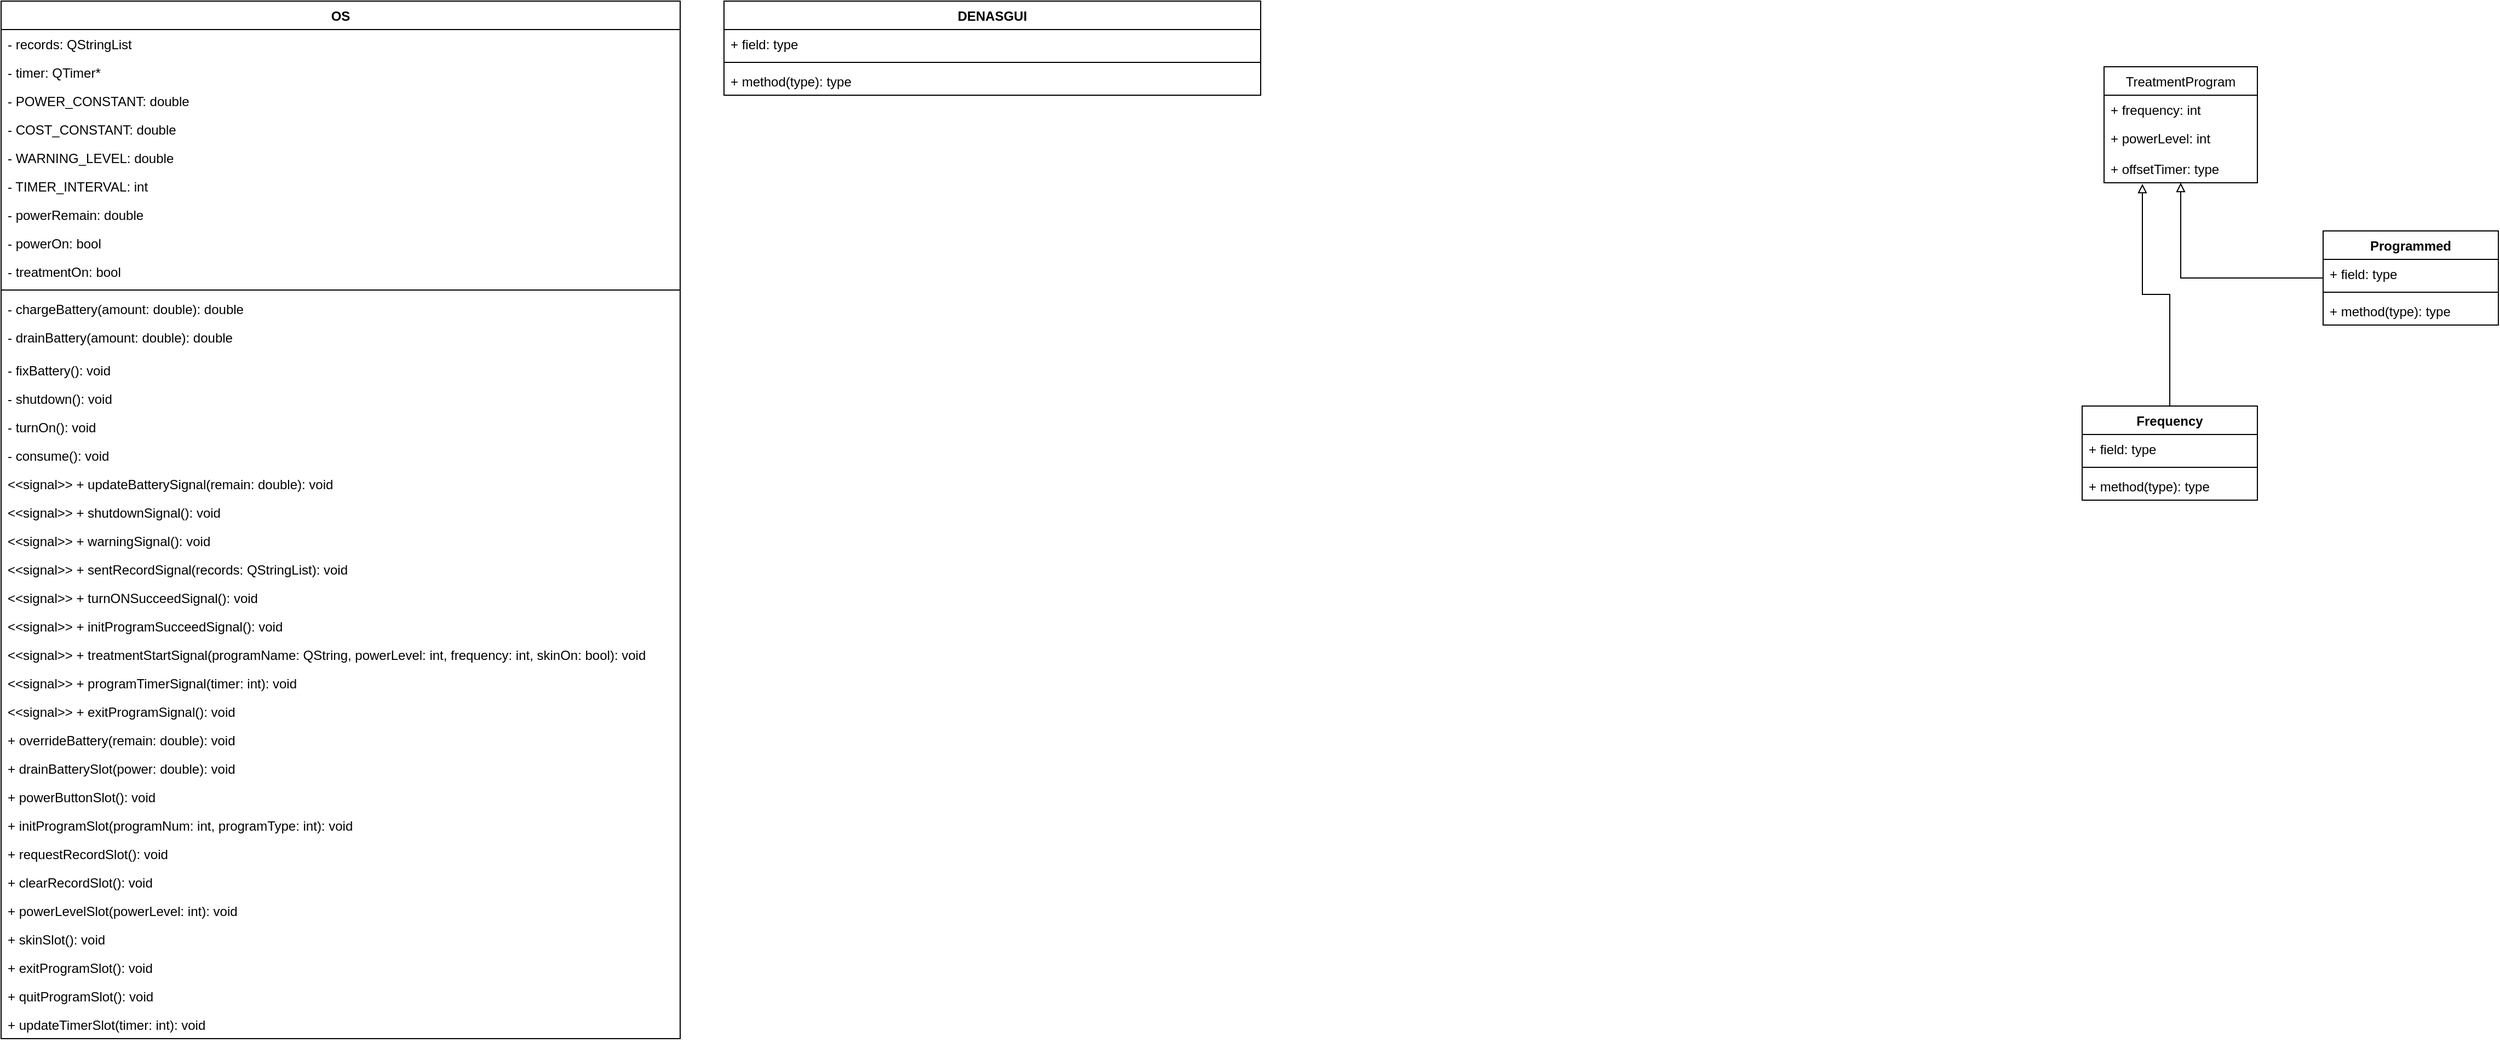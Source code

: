 <mxfile version="14.6.0" type="github">
  <diagram id="hlfqywLwCxhnhgCCT2zA" name="Page-1">
    <mxGraphModel dx="1491" dy="512" grid="1" gridSize="10" guides="1" tooltips="1" connect="1" arrows="1" fold="1" page="1" pageScale="1" pageWidth="827" pageHeight="1169" math="0" shadow="0">
      <root>
        <mxCell id="0" />
        <mxCell id="1" parent="0" />
        <mxCell id="2i6f_pU243hWTDEsExSb-6" value="OS" style="swimlane;fontStyle=1;align=center;verticalAlign=top;childLayout=stackLayout;horizontal=1;startSize=26;horizontalStack=0;resizeParent=1;resizeParentMax=0;resizeLast=0;collapsible=1;marginBottom=0;" parent="1" vertex="1">
          <mxGeometry x="60" y="60" width="620" height="948" as="geometry" />
        </mxCell>
        <mxCell id="6Ex3THZ8hztv9J3nGQ2k-1" value="- records: QStringList" style="text;strokeColor=none;fillColor=none;align=left;verticalAlign=top;spacingLeft=4;spacingRight=4;overflow=hidden;rotatable=0;points=[[0,0.5],[1,0.5]];portConstraint=eastwest;" parent="2i6f_pU243hWTDEsExSb-6" vertex="1">
          <mxGeometry y="26" width="620" height="26" as="geometry" />
        </mxCell>
        <mxCell id="wWTn0fQBB8vopCXBrPZ8-14" value="- timer: QTimer*" style="text;strokeColor=none;fillColor=none;align=left;verticalAlign=top;spacingLeft=4;spacingRight=4;overflow=hidden;rotatable=0;points=[[0,0.5],[1,0.5]];portConstraint=eastwest;" parent="2i6f_pU243hWTDEsExSb-6" vertex="1">
          <mxGeometry y="52" width="620" height="26" as="geometry" />
        </mxCell>
        <mxCell id="wWTn0fQBB8vopCXBrPZ8-8" value="- POWER_CONSTANT: double" style="text;strokeColor=none;fillColor=none;align=left;verticalAlign=top;spacingLeft=4;spacingRight=4;overflow=hidden;rotatable=0;points=[[0,0.5],[1,0.5]];portConstraint=eastwest;" parent="2i6f_pU243hWTDEsExSb-6" vertex="1">
          <mxGeometry y="78" width="620" height="26" as="geometry" />
        </mxCell>
        <mxCell id="wWTn0fQBB8vopCXBrPZ8-11" value="- COST_CONSTANT: double" style="text;strokeColor=none;fillColor=none;align=left;verticalAlign=top;spacingLeft=4;spacingRight=4;overflow=hidden;rotatable=0;points=[[0,0.5],[1,0.5]];portConstraint=eastwest;" parent="2i6f_pU243hWTDEsExSb-6" vertex="1">
          <mxGeometry y="104" width="620" height="26" as="geometry" />
        </mxCell>
        <mxCell id="wWTn0fQBB8vopCXBrPZ8-12" value="- WARNING_LEVEL: double" style="text;strokeColor=none;fillColor=none;align=left;verticalAlign=top;spacingLeft=4;spacingRight=4;overflow=hidden;rotatable=0;points=[[0,0.5],[1,0.5]];portConstraint=eastwest;" parent="2i6f_pU243hWTDEsExSb-6" vertex="1">
          <mxGeometry y="130" width="620" height="26" as="geometry" />
        </mxCell>
        <mxCell id="wWTn0fQBB8vopCXBrPZ8-13" value="- TIMER_INTERVAL: int" style="text;strokeColor=none;fillColor=none;align=left;verticalAlign=top;spacingLeft=4;spacingRight=4;overflow=hidden;rotatable=0;points=[[0,0.5],[1,0.5]];portConstraint=eastwest;" parent="2i6f_pU243hWTDEsExSb-6" vertex="1">
          <mxGeometry y="156" width="620" height="26" as="geometry" />
        </mxCell>
        <mxCell id="wWTn0fQBB8vopCXBrPZ8-15" value="- powerRemain: double" style="text;strokeColor=none;fillColor=none;align=left;verticalAlign=top;spacingLeft=4;spacingRight=4;overflow=hidden;rotatable=0;points=[[0,0.5],[1,0.5]];portConstraint=eastwest;" parent="2i6f_pU243hWTDEsExSb-6" vertex="1">
          <mxGeometry y="182" width="620" height="26" as="geometry" />
        </mxCell>
        <mxCell id="wWTn0fQBB8vopCXBrPZ8-16" value="- powerOn: bool" style="text;strokeColor=none;fillColor=none;align=left;verticalAlign=top;spacingLeft=4;spacingRight=4;overflow=hidden;rotatable=0;points=[[0,0.5],[1,0.5]];portConstraint=eastwest;" parent="2i6f_pU243hWTDEsExSb-6" vertex="1">
          <mxGeometry y="208" width="620" height="26" as="geometry" />
        </mxCell>
        <mxCell id="wWTn0fQBB8vopCXBrPZ8-17" value="- treatmentOn: bool" style="text;strokeColor=none;fillColor=none;align=left;verticalAlign=top;spacingLeft=4;spacingRight=4;overflow=hidden;rotatable=0;points=[[0,0.5],[1,0.5]];portConstraint=eastwest;" parent="2i6f_pU243hWTDEsExSb-6" vertex="1">
          <mxGeometry y="234" width="620" height="26" as="geometry" />
        </mxCell>
        <mxCell id="2i6f_pU243hWTDEsExSb-8" value="" style="line;strokeWidth=1;fillColor=none;align=left;verticalAlign=middle;spacingTop=-1;spacingLeft=3;spacingRight=3;rotatable=0;labelPosition=right;points=[];portConstraint=eastwest;" parent="2i6f_pU243hWTDEsExSb-6" vertex="1">
          <mxGeometry y="260" width="620" height="8" as="geometry" />
        </mxCell>
        <mxCell id="wWTn0fQBB8vopCXBrPZ8-9" value="- chargeBattery(amount: double): double" style="text;strokeColor=none;fillColor=none;align=left;verticalAlign=top;spacingLeft=4;spacingRight=4;overflow=hidden;rotatable=0;points=[[0,0.5],[1,0.5]];portConstraint=eastwest;" parent="2i6f_pU243hWTDEsExSb-6" vertex="1">
          <mxGeometry y="268" width="620" height="26" as="geometry" />
        </mxCell>
        <mxCell id="wWTn0fQBB8vopCXBrPZ8-21" value="- drainBattery(amount: double): double" style="text;strokeColor=none;fillColor=none;align=left;verticalAlign=top;spacingLeft=4;spacingRight=4;overflow=hidden;rotatable=0;points=[[0,0.5],[1,0.5]];portConstraint=eastwest;" parent="2i6f_pU243hWTDEsExSb-6" vertex="1">
          <mxGeometry y="294" width="620" height="30" as="geometry" />
        </mxCell>
        <mxCell id="wWTn0fQBB8vopCXBrPZ8-10" value="- fixBattery(): void" style="text;strokeColor=none;fillColor=none;align=left;verticalAlign=top;spacingLeft=4;spacingRight=4;overflow=hidden;rotatable=0;points=[[0,0.5],[1,0.5]];portConstraint=eastwest;" parent="2i6f_pU243hWTDEsExSb-6" vertex="1">
          <mxGeometry y="324" width="620" height="26" as="geometry" />
        </mxCell>
        <mxCell id="wWTn0fQBB8vopCXBrPZ8-18" value="- shutdown(): void" style="text;strokeColor=none;fillColor=none;align=left;verticalAlign=top;spacingLeft=4;spacingRight=4;overflow=hidden;rotatable=0;points=[[0,0.5],[1,0.5]];portConstraint=eastwest;" parent="2i6f_pU243hWTDEsExSb-6" vertex="1">
          <mxGeometry y="350" width="620" height="26" as="geometry" />
        </mxCell>
        <mxCell id="wWTn0fQBB8vopCXBrPZ8-19" value="- turnOn(): void&#xa;" style="text;strokeColor=none;fillColor=none;align=left;verticalAlign=top;spacingLeft=4;spacingRight=4;overflow=hidden;rotatable=0;points=[[0,0.5],[1,0.5]];portConstraint=eastwest;" parent="2i6f_pU243hWTDEsExSb-6" vertex="1">
          <mxGeometry y="376" width="620" height="26" as="geometry" />
        </mxCell>
        <mxCell id="wWTn0fQBB8vopCXBrPZ8-20" value="- consume(): void&#xa;" style="text;strokeColor=none;fillColor=none;align=left;verticalAlign=top;spacingLeft=4;spacingRight=4;overflow=hidden;rotatable=0;points=[[0,0.5],[1,0.5]];portConstraint=eastwest;" parent="2i6f_pU243hWTDEsExSb-6" vertex="1">
          <mxGeometry y="402" width="620" height="26" as="geometry" />
        </mxCell>
        <mxCell id="wWTn0fQBB8vopCXBrPZ8-22" value="&lt;&lt;signal&gt;&gt; + updateBatterySignal(remain: double): void" style="text;strokeColor=none;fillColor=none;align=left;verticalAlign=top;spacingLeft=4;spacingRight=4;overflow=hidden;rotatable=0;points=[[0,0.5],[1,0.5]];portConstraint=eastwest;" parent="2i6f_pU243hWTDEsExSb-6" vertex="1">
          <mxGeometry y="428" width="620" height="26" as="geometry" />
        </mxCell>
        <mxCell id="wWTn0fQBB8vopCXBrPZ8-23" value="&lt;&lt;signal&gt;&gt; + shutdownSignal(): void" style="text;strokeColor=none;fillColor=none;align=left;verticalAlign=top;spacingLeft=4;spacingRight=4;overflow=hidden;rotatable=0;points=[[0,0.5],[1,0.5]];portConstraint=eastwest;" parent="2i6f_pU243hWTDEsExSb-6" vertex="1">
          <mxGeometry y="454" width="620" height="26" as="geometry" />
        </mxCell>
        <mxCell id="wWTn0fQBB8vopCXBrPZ8-24" value="&lt;&lt;signal&gt;&gt; + warningSignal(): void" style="text;strokeColor=none;fillColor=none;align=left;verticalAlign=top;spacingLeft=4;spacingRight=4;overflow=hidden;rotatable=0;points=[[0,0.5],[1,0.5]];portConstraint=eastwest;" parent="2i6f_pU243hWTDEsExSb-6" vertex="1">
          <mxGeometry y="480" width="620" height="26" as="geometry" />
        </mxCell>
        <mxCell id="wWTn0fQBB8vopCXBrPZ8-25" value="&lt;&lt;signal&gt;&gt; + sentRecordSignal(records: QStringList): void" style="text;strokeColor=none;fillColor=none;align=left;verticalAlign=top;spacingLeft=4;spacingRight=4;overflow=hidden;rotatable=0;points=[[0,0.5],[1,0.5]];portConstraint=eastwest;" parent="2i6f_pU243hWTDEsExSb-6" vertex="1">
          <mxGeometry y="506" width="620" height="26" as="geometry" />
        </mxCell>
        <mxCell id="wWTn0fQBB8vopCXBrPZ8-39" value="&lt;&lt;signal&gt;&gt; + turnONSucceedSignal(): void" style="text;strokeColor=none;fillColor=none;align=left;verticalAlign=top;spacingLeft=4;spacingRight=4;overflow=hidden;rotatable=0;points=[[0,0.5],[1,0.5]];portConstraint=eastwest;" parent="2i6f_pU243hWTDEsExSb-6" vertex="1">
          <mxGeometry y="532" width="620" height="26" as="geometry" />
        </mxCell>
        <mxCell id="wWTn0fQBB8vopCXBrPZ8-40" value="&lt;&lt;signal&gt;&gt; + initProgramSucceedSignal(): void" style="text;strokeColor=none;fillColor=none;align=left;verticalAlign=top;spacingLeft=4;spacingRight=4;overflow=hidden;rotatable=0;points=[[0,0.5],[1,0.5]];portConstraint=eastwest;" parent="2i6f_pU243hWTDEsExSb-6" vertex="1">
          <mxGeometry y="558" width="620" height="26" as="geometry" />
        </mxCell>
        <mxCell id="wWTn0fQBB8vopCXBrPZ8-41" value="&lt;&lt;signal&gt;&gt; + treatmentStartSignal(programName: QString, powerLevel: int, frequency: int, skinOn: bool): void" style="text;strokeColor=none;fillColor=none;align=left;verticalAlign=top;spacingLeft=4;spacingRight=4;overflow=hidden;rotatable=0;points=[[0,0.5],[1,0.5]];portConstraint=eastwest;" parent="2i6f_pU243hWTDEsExSb-6" vertex="1">
          <mxGeometry y="584" width="620" height="26" as="geometry" />
        </mxCell>
        <mxCell id="wWTn0fQBB8vopCXBrPZ8-42" value="&lt;&lt;signal&gt;&gt; + programTimerSignal(timer: int): void" style="text;strokeColor=none;fillColor=none;align=left;verticalAlign=top;spacingLeft=4;spacingRight=4;overflow=hidden;rotatable=0;points=[[0,0.5],[1,0.5]];portConstraint=eastwest;" parent="2i6f_pU243hWTDEsExSb-6" vertex="1">
          <mxGeometry y="610" width="620" height="26" as="geometry" />
        </mxCell>
        <mxCell id="wWTn0fQBB8vopCXBrPZ8-43" value="&lt;&lt;signal&gt;&gt; + exitProgramSignal(): void" style="text;strokeColor=none;fillColor=none;align=left;verticalAlign=top;spacingLeft=4;spacingRight=4;overflow=hidden;rotatable=0;points=[[0,0.5],[1,0.5]];portConstraint=eastwest;" parent="2i6f_pU243hWTDEsExSb-6" vertex="1">
          <mxGeometry y="636" width="620" height="26" as="geometry" />
        </mxCell>
        <mxCell id="wWTn0fQBB8vopCXBrPZ8-26" value="+ overrideBattery(remain: double): void" style="text;strokeColor=none;fillColor=none;align=left;verticalAlign=top;spacingLeft=4;spacingRight=4;overflow=hidden;rotatable=0;points=[[0,0.5],[1,0.5]];portConstraint=eastwest;" parent="2i6f_pU243hWTDEsExSb-6" vertex="1">
          <mxGeometry y="662" width="620" height="26" as="geometry" />
        </mxCell>
        <mxCell id="wWTn0fQBB8vopCXBrPZ8-27" value="+ drainBatterySlot(power: double): void" style="text;strokeColor=none;fillColor=none;align=left;verticalAlign=top;spacingLeft=4;spacingRight=4;overflow=hidden;rotatable=0;points=[[0,0.5],[1,0.5]];portConstraint=eastwest;" parent="2i6f_pU243hWTDEsExSb-6" vertex="1">
          <mxGeometry y="688" width="620" height="26" as="geometry" />
        </mxCell>
        <mxCell id="wWTn0fQBB8vopCXBrPZ8-28" value="+ powerButtonSlot(): void" style="text;strokeColor=none;fillColor=none;align=left;verticalAlign=top;spacingLeft=4;spacingRight=4;overflow=hidden;rotatable=0;points=[[0,0.5],[1,0.5]];portConstraint=eastwest;" parent="2i6f_pU243hWTDEsExSb-6" vertex="1">
          <mxGeometry y="714" width="620" height="26" as="geometry" />
        </mxCell>
        <mxCell id="wWTn0fQBB8vopCXBrPZ8-29" value="+ initProgramSlot(programNum: int, programType: int): void" style="text;strokeColor=none;fillColor=none;align=left;verticalAlign=top;spacingLeft=4;spacingRight=4;overflow=hidden;rotatable=0;points=[[0,0.5],[1,0.5]];portConstraint=eastwest;" parent="2i6f_pU243hWTDEsExSb-6" vertex="1">
          <mxGeometry y="740" width="620" height="26" as="geometry" />
        </mxCell>
        <mxCell id="wWTn0fQBB8vopCXBrPZ8-30" value="+ requestRecordSlot(): void" style="text;strokeColor=none;fillColor=none;align=left;verticalAlign=top;spacingLeft=4;spacingRight=4;overflow=hidden;rotatable=0;points=[[0,0.5],[1,0.5]];portConstraint=eastwest;" parent="2i6f_pU243hWTDEsExSb-6" vertex="1">
          <mxGeometry y="766" width="620" height="26" as="geometry" />
        </mxCell>
        <mxCell id="wWTn0fQBB8vopCXBrPZ8-31" value="+ clearRecordSlot(): void" style="text;strokeColor=none;fillColor=none;align=left;verticalAlign=top;spacingLeft=4;spacingRight=4;overflow=hidden;rotatable=0;points=[[0,0.5],[1,0.5]];portConstraint=eastwest;" parent="2i6f_pU243hWTDEsExSb-6" vertex="1">
          <mxGeometry y="792" width="620" height="26" as="geometry" />
        </mxCell>
        <mxCell id="wWTn0fQBB8vopCXBrPZ8-34" value="+ powerLevelSlot(powerLevel: int): void" style="text;strokeColor=none;fillColor=none;align=left;verticalAlign=top;spacingLeft=4;spacingRight=4;overflow=hidden;rotatable=0;points=[[0,0.5],[1,0.5]];portConstraint=eastwest;" parent="2i6f_pU243hWTDEsExSb-6" vertex="1">
          <mxGeometry y="818" width="620" height="26" as="geometry" />
        </mxCell>
        <mxCell id="wWTn0fQBB8vopCXBrPZ8-35" value="+ skinSlot(): void" style="text;strokeColor=none;fillColor=none;align=left;verticalAlign=top;spacingLeft=4;spacingRight=4;overflow=hidden;rotatable=0;points=[[0,0.5],[1,0.5]];portConstraint=eastwest;" parent="2i6f_pU243hWTDEsExSb-6" vertex="1">
          <mxGeometry y="844" width="620" height="26" as="geometry" />
        </mxCell>
        <mxCell id="wWTn0fQBB8vopCXBrPZ8-36" value="+ exitProgramSlot(): void" style="text;strokeColor=none;fillColor=none;align=left;verticalAlign=top;spacingLeft=4;spacingRight=4;overflow=hidden;rotatable=0;points=[[0,0.5],[1,0.5]];portConstraint=eastwest;" parent="2i6f_pU243hWTDEsExSb-6" vertex="1">
          <mxGeometry y="870" width="620" height="26" as="geometry" />
        </mxCell>
        <mxCell id="wWTn0fQBB8vopCXBrPZ8-37" value="+ quitProgramSlot(): void" style="text;strokeColor=none;fillColor=none;align=left;verticalAlign=top;spacingLeft=4;spacingRight=4;overflow=hidden;rotatable=0;points=[[0,0.5],[1,0.5]];portConstraint=eastwest;" parent="2i6f_pU243hWTDEsExSb-6" vertex="1">
          <mxGeometry y="896" width="620" height="26" as="geometry" />
        </mxCell>
        <mxCell id="wWTn0fQBB8vopCXBrPZ8-38" value="+ updateTimerSlot(timer: int): void" style="text;strokeColor=none;fillColor=none;align=left;verticalAlign=top;spacingLeft=4;spacingRight=4;overflow=hidden;rotatable=0;points=[[0,0.5],[1,0.5]];portConstraint=eastwest;" parent="2i6f_pU243hWTDEsExSb-6" vertex="1">
          <mxGeometry y="922" width="620" height="26" as="geometry" />
        </mxCell>
        <mxCell id="2i6f_pU243hWTDEsExSb-14" value="TreatmentProgram" style="swimlane;fontStyle=0;childLayout=stackLayout;horizontal=1;startSize=26;fillColor=none;horizontalStack=0;resizeParent=1;resizeParentMax=0;resizeLast=0;collapsible=1;marginBottom=0;" parent="1" vertex="1">
          <mxGeometry x="1980" y="120" width="140" height="106" as="geometry" />
        </mxCell>
        <mxCell id="2i6f_pU243hWTDEsExSb-15" value="+ frequency: int" style="text;strokeColor=none;fillColor=none;align=left;verticalAlign=top;spacingLeft=4;spacingRight=4;overflow=hidden;rotatable=0;points=[[0,0.5],[1,0.5]];portConstraint=eastwest;" parent="2i6f_pU243hWTDEsExSb-14" vertex="1">
          <mxGeometry y="26" width="140" height="26" as="geometry" />
        </mxCell>
        <mxCell id="2i6f_pU243hWTDEsExSb-16" value="+ powerLevel: int" style="text;strokeColor=none;fillColor=none;align=left;verticalAlign=top;spacingLeft=4;spacingRight=4;overflow=hidden;rotatable=0;points=[[0,0.5],[1,0.5]];portConstraint=eastwest;" parent="2i6f_pU243hWTDEsExSb-14" vertex="1">
          <mxGeometry y="52" width="140" height="28" as="geometry" />
        </mxCell>
        <mxCell id="2i6f_pU243hWTDEsExSb-17" value="+ offsetTimer: type" style="text;strokeColor=none;fillColor=none;align=left;verticalAlign=top;spacingLeft=4;spacingRight=4;overflow=hidden;rotatable=0;points=[[0,0.5],[1,0.5]];portConstraint=eastwest;" parent="2i6f_pU243hWTDEsExSb-14" vertex="1">
          <mxGeometry y="80" width="140" height="26" as="geometry" />
        </mxCell>
        <mxCell id="wWTn0fQBB8vopCXBrPZ8-33" style="edgeStyle=orthogonalEdgeStyle;rounded=0;orthogonalLoop=1;jettySize=auto;html=1;entryX=0.25;entryY=1.038;entryDx=0;entryDy=0;entryPerimeter=0;endArrow=block;endFill=0;" parent="1" source="2i6f_pU243hWTDEsExSb-22" target="2i6f_pU243hWTDEsExSb-17" edge="1">
          <mxGeometry relative="1" as="geometry" />
        </mxCell>
        <mxCell id="2i6f_pU243hWTDEsExSb-22" value="Frequency" style="swimlane;fontStyle=1;align=center;verticalAlign=top;childLayout=stackLayout;horizontal=1;startSize=26;horizontalStack=0;resizeParent=1;resizeParentMax=0;resizeLast=0;collapsible=1;marginBottom=0;" parent="1" vertex="1">
          <mxGeometry x="1960" y="430" width="160" height="86" as="geometry" />
        </mxCell>
        <mxCell id="2i6f_pU243hWTDEsExSb-23" value="+ field: type" style="text;strokeColor=none;fillColor=none;align=left;verticalAlign=top;spacingLeft=4;spacingRight=4;overflow=hidden;rotatable=0;points=[[0,0.5],[1,0.5]];portConstraint=eastwest;" parent="2i6f_pU243hWTDEsExSb-22" vertex="1">
          <mxGeometry y="26" width="160" height="26" as="geometry" />
        </mxCell>
        <mxCell id="2i6f_pU243hWTDEsExSb-24" value="" style="line;strokeWidth=1;fillColor=none;align=left;verticalAlign=middle;spacingTop=-1;spacingLeft=3;spacingRight=3;rotatable=0;labelPosition=right;points=[];portConstraint=eastwest;" parent="2i6f_pU243hWTDEsExSb-22" vertex="1">
          <mxGeometry y="52" width="160" height="8" as="geometry" />
        </mxCell>
        <mxCell id="2i6f_pU243hWTDEsExSb-25" value="+ method(type): type" style="text;strokeColor=none;fillColor=none;align=left;verticalAlign=top;spacingLeft=4;spacingRight=4;overflow=hidden;rotatable=0;points=[[0,0.5],[1,0.5]];portConstraint=eastwest;" parent="2i6f_pU243hWTDEsExSb-22" vertex="1">
          <mxGeometry y="60" width="160" height="26" as="geometry" />
        </mxCell>
        <mxCell id="2i6f_pU243hWTDEsExSb-31" style="edgeStyle=orthogonalEdgeStyle;rounded=0;orthogonalLoop=1;jettySize=auto;html=1;endArrow=block;endFill=0;" parent="1" source="2i6f_pU243hWTDEsExSb-27" target="2i6f_pU243hWTDEsExSb-14" edge="1">
          <mxGeometry relative="1" as="geometry">
            <mxPoint x="1990.0" y="349.0" as="targetPoint" />
          </mxGeometry>
        </mxCell>
        <mxCell id="2i6f_pU243hWTDEsExSb-27" value="Programmed" style="swimlane;fontStyle=1;align=center;verticalAlign=top;childLayout=stackLayout;horizontal=1;startSize=26;horizontalStack=0;resizeParent=1;resizeParentMax=0;resizeLast=0;collapsible=1;marginBottom=0;" parent="1" vertex="1">
          <mxGeometry x="2180" y="270" width="160" height="86" as="geometry" />
        </mxCell>
        <mxCell id="2i6f_pU243hWTDEsExSb-28" value="+ field: type" style="text;strokeColor=none;fillColor=none;align=left;verticalAlign=top;spacingLeft=4;spacingRight=4;overflow=hidden;rotatable=0;points=[[0,0.5],[1,0.5]];portConstraint=eastwest;" parent="2i6f_pU243hWTDEsExSb-27" vertex="1">
          <mxGeometry y="26" width="160" height="26" as="geometry" />
        </mxCell>
        <mxCell id="2i6f_pU243hWTDEsExSb-29" value="" style="line;strokeWidth=1;fillColor=none;align=left;verticalAlign=middle;spacingTop=-1;spacingLeft=3;spacingRight=3;rotatable=0;labelPosition=right;points=[];portConstraint=eastwest;" parent="2i6f_pU243hWTDEsExSb-27" vertex="1">
          <mxGeometry y="52" width="160" height="8" as="geometry" />
        </mxCell>
        <mxCell id="2i6f_pU243hWTDEsExSb-30" value="+ method(type): type" style="text;strokeColor=none;fillColor=none;align=left;verticalAlign=top;spacingLeft=4;spacingRight=4;overflow=hidden;rotatable=0;points=[[0,0.5],[1,0.5]];portConstraint=eastwest;" parent="2i6f_pU243hWTDEsExSb-27" vertex="1">
          <mxGeometry y="60" width="160" height="26" as="geometry" />
        </mxCell>
        <mxCell id="4BL6IwWzjlr37c93wFaI-1" value="DENASGUI" style="swimlane;fontStyle=1;align=center;verticalAlign=top;childLayout=stackLayout;horizontal=1;startSize=26;horizontalStack=0;resizeParent=1;resizeParentMax=0;resizeLast=0;collapsible=1;marginBottom=0;" vertex="1" parent="1">
          <mxGeometry x="720" y="60" width="490" height="86" as="geometry" />
        </mxCell>
        <mxCell id="4BL6IwWzjlr37c93wFaI-2" value="+ field: type" style="text;strokeColor=none;fillColor=none;align=left;verticalAlign=top;spacingLeft=4;spacingRight=4;overflow=hidden;rotatable=0;points=[[0,0.5],[1,0.5]];portConstraint=eastwest;" vertex="1" parent="4BL6IwWzjlr37c93wFaI-1">
          <mxGeometry y="26" width="490" height="26" as="geometry" />
        </mxCell>
        <mxCell id="4BL6IwWzjlr37c93wFaI-3" value="" style="line;strokeWidth=1;fillColor=none;align=left;verticalAlign=middle;spacingTop=-1;spacingLeft=3;spacingRight=3;rotatable=0;labelPosition=right;points=[];portConstraint=eastwest;" vertex="1" parent="4BL6IwWzjlr37c93wFaI-1">
          <mxGeometry y="52" width="490" height="8" as="geometry" />
        </mxCell>
        <mxCell id="4BL6IwWzjlr37c93wFaI-4" value="+ method(type): type" style="text;strokeColor=none;fillColor=none;align=left;verticalAlign=top;spacingLeft=4;spacingRight=4;overflow=hidden;rotatable=0;points=[[0,0.5],[1,0.5]];portConstraint=eastwest;" vertex="1" parent="4BL6IwWzjlr37c93wFaI-1">
          <mxGeometry y="60" width="490" height="26" as="geometry" />
        </mxCell>
      </root>
    </mxGraphModel>
  </diagram>
</mxfile>
